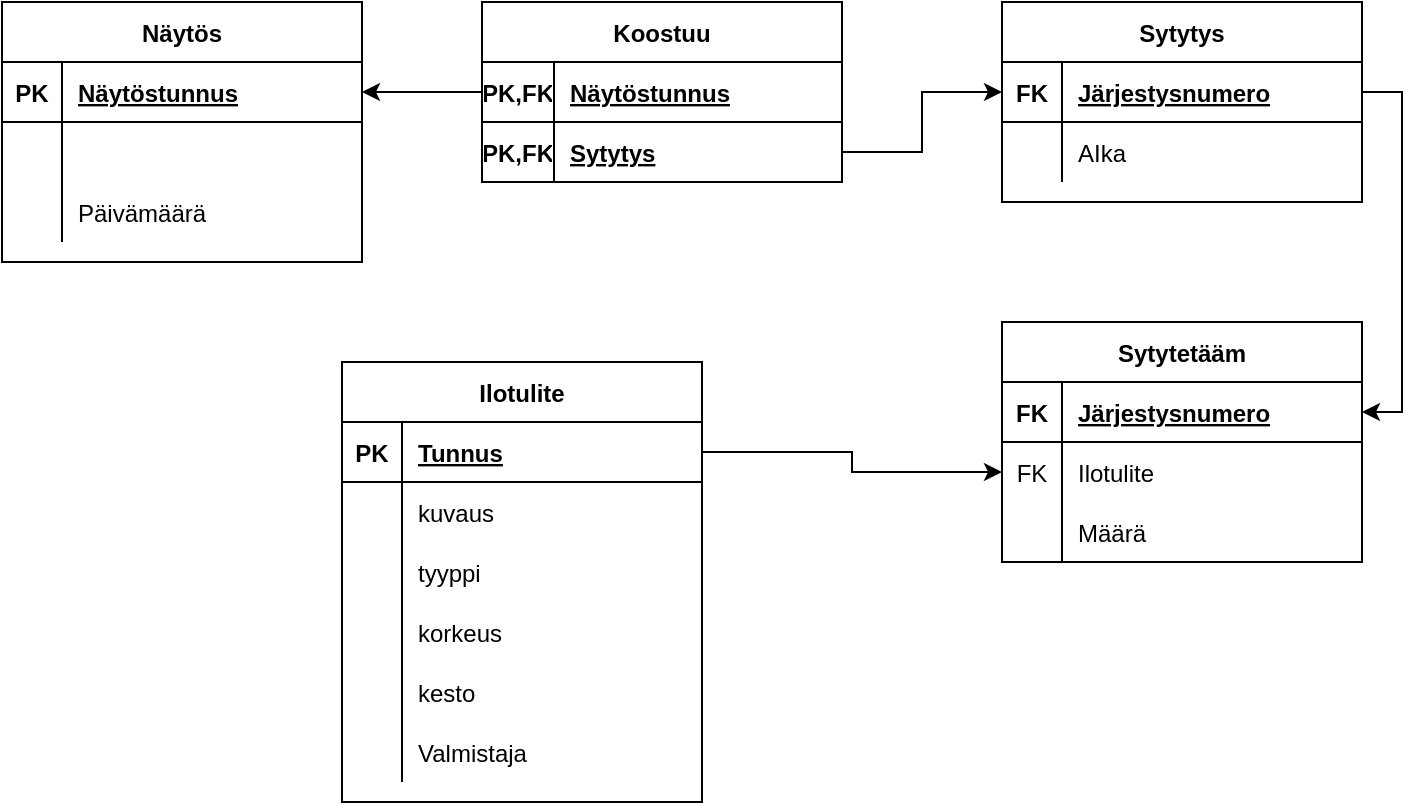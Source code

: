<mxfile version="14.5.1" type="device"><diagram id="DS91dZx2MTmTgR0l8VWL" name="Sivu-1"><mxGraphModel dx="1086" dy="522" grid="1" gridSize="10" guides="1" tooltips="1" connect="1" arrows="1" fold="1" page="1" pageScale="1" pageWidth="827" pageHeight="1169" math="0" shadow="0"><root><mxCell id="0"/><mxCell id="1" parent="0"/><mxCell id="lTkRO54HVn2xTg3CdF2c-1" value="Näytös" style="shape=table;startSize=30;container=1;collapsible=1;childLayout=tableLayout;fixedRows=1;rowLines=0;fontStyle=1;align=center;resizeLast=1;" vertex="1" parent="1"><mxGeometry y="40" width="180" height="130" as="geometry"/></mxCell><mxCell id="lTkRO54HVn2xTg3CdF2c-2" value="" style="shape=partialRectangle;collapsible=0;dropTarget=0;pointerEvents=0;fillColor=none;top=0;left=0;bottom=1;right=0;points=[[0,0.5],[1,0.5]];portConstraint=eastwest;" vertex="1" parent="lTkRO54HVn2xTg3CdF2c-1"><mxGeometry y="30" width="180" height="30" as="geometry"/></mxCell><mxCell id="lTkRO54HVn2xTg3CdF2c-3" value="PK" style="shape=partialRectangle;connectable=0;fillColor=none;top=0;left=0;bottom=0;right=0;fontStyle=1;overflow=hidden;" vertex="1" parent="lTkRO54HVn2xTg3CdF2c-2"><mxGeometry width="30" height="30" as="geometry"/></mxCell><mxCell id="lTkRO54HVn2xTg3CdF2c-4" value="Näytöstunnus" style="shape=partialRectangle;connectable=0;fillColor=none;top=0;left=0;bottom=0;right=0;align=left;spacingLeft=6;fontStyle=5;overflow=hidden;" vertex="1" parent="lTkRO54HVn2xTg3CdF2c-2"><mxGeometry x="30" width="150" height="30" as="geometry"/></mxCell><mxCell id="lTkRO54HVn2xTg3CdF2c-5" value="" style="shape=partialRectangle;collapsible=0;dropTarget=0;pointerEvents=0;fillColor=none;top=0;left=0;bottom=0;right=0;points=[[0,0.5],[1,0.5]];portConstraint=eastwest;" vertex="1" parent="lTkRO54HVn2xTg3CdF2c-1"><mxGeometry y="60" width="180" height="30" as="geometry"/></mxCell><mxCell id="lTkRO54HVn2xTg3CdF2c-6" value="" style="shape=partialRectangle;connectable=0;fillColor=none;top=0;left=0;bottom=0;right=0;editable=1;overflow=hidden;" vertex="1" parent="lTkRO54HVn2xTg3CdF2c-5"><mxGeometry width="30" height="30" as="geometry"/></mxCell><mxCell id="lTkRO54HVn2xTg3CdF2c-7" value="" style="shape=partialRectangle;connectable=0;fillColor=none;top=0;left=0;bottom=0;right=0;align=left;spacingLeft=6;overflow=hidden;" vertex="1" parent="lTkRO54HVn2xTg3CdF2c-5"><mxGeometry x="30" width="150" height="30" as="geometry"/></mxCell><mxCell id="lTkRO54HVn2xTg3CdF2c-8" value="" style="shape=partialRectangle;collapsible=0;dropTarget=0;pointerEvents=0;fillColor=none;top=0;left=0;bottom=0;right=0;points=[[0,0.5],[1,0.5]];portConstraint=eastwest;" vertex="1" parent="lTkRO54HVn2xTg3CdF2c-1"><mxGeometry y="90" width="180" height="30" as="geometry"/></mxCell><mxCell id="lTkRO54HVn2xTg3CdF2c-9" value="" style="shape=partialRectangle;connectable=0;fillColor=none;top=0;left=0;bottom=0;right=0;editable=1;overflow=hidden;" vertex="1" parent="lTkRO54HVn2xTg3CdF2c-8"><mxGeometry width="30" height="30" as="geometry"/></mxCell><mxCell id="lTkRO54HVn2xTg3CdF2c-10" value="Päivämäärä" style="shape=partialRectangle;connectable=0;fillColor=none;top=0;left=0;bottom=0;right=0;align=left;spacingLeft=6;overflow=hidden;" vertex="1" parent="lTkRO54HVn2xTg3CdF2c-8"><mxGeometry x="30" width="150" height="30" as="geometry"/></mxCell><mxCell id="lTkRO54HVn2xTg3CdF2c-30" value="Koostuu" style="shape=table;startSize=30;container=1;collapsible=1;childLayout=tableLayout;fixedRows=1;rowLines=0;fontStyle=1;align=center;resizeLast=1;" vertex="1" parent="1"><mxGeometry x="240" y="40" width="180" height="90" as="geometry"/></mxCell><mxCell id="lTkRO54HVn2xTg3CdF2c-31" value="" style="shape=partialRectangle;collapsible=0;dropTarget=0;pointerEvents=0;fillColor=none;top=0;left=0;bottom=1;right=0;points=[[0,0.5],[1,0.5]];portConstraint=eastwest;" vertex="1" parent="lTkRO54HVn2xTg3CdF2c-30"><mxGeometry y="30" width="180" height="30" as="geometry"/></mxCell><mxCell id="lTkRO54HVn2xTg3CdF2c-32" value="PK,FK" style="shape=partialRectangle;connectable=0;fillColor=none;top=0;left=0;bottom=0;right=0;fontStyle=1;overflow=hidden;" vertex="1" parent="lTkRO54HVn2xTg3CdF2c-31"><mxGeometry width="36" height="30" as="geometry"/></mxCell><mxCell id="lTkRO54HVn2xTg3CdF2c-33" value="Näytöstunnus" style="shape=partialRectangle;connectable=0;fillColor=none;top=0;left=0;bottom=0;right=0;align=left;spacingLeft=6;fontStyle=5;overflow=hidden;" vertex="1" parent="lTkRO54HVn2xTg3CdF2c-31"><mxGeometry x="36" width="144" height="30" as="geometry"/></mxCell><mxCell id="lTkRO54HVn2xTg3CdF2c-43" value="" style="shape=partialRectangle;collapsible=0;dropTarget=0;pointerEvents=0;fillColor=none;top=0;left=0;bottom=1;right=0;points=[[0,0.5],[1,0.5]];portConstraint=eastwest;" vertex="1" parent="lTkRO54HVn2xTg3CdF2c-30"><mxGeometry y="60" width="180" height="30" as="geometry"/></mxCell><mxCell id="lTkRO54HVn2xTg3CdF2c-44" value="PK,FK" style="shape=partialRectangle;connectable=0;fillColor=none;top=0;left=0;bottom=0;right=0;fontStyle=1;overflow=hidden;" vertex="1" parent="lTkRO54HVn2xTg3CdF2c-43"><mxGeometry width="36" height="30" as="geometry"/></mxCell><mxCell id="lTkRO54HVn2xTg3CdF2c-45" value="Sytytys" style="shape=partialRectangle;connectable=0;fillColor=none;top=0;left=0;bottom=0;right=0;align=left;spacingLeft=6;fontStyle=5;overflow=hidden;" vertex="1" parent="lTkRO54HVn2xTg3CdF2c-43"><mxGeometry x="36" width="144" height="30" as="geometry"/></mxCell><mxCell id="lTkRO54HVn2xTg3CdF2c-46" value="Sytytys" style="shape=table;startSize=30;container=1;collapsible=1;childLayout=tableLayout;fixedRows=1;rowLines=0;fontStyle=1;align=center;resizeLast=1;" vertex="1" parent="1"><mxGeometry x="500" y="40" width="180" height="100" as="geometry"/></mxCell><mxCell id="lTkRO54HVn2xTg3CdF2c-47" value="" style="shape=partialRectangle;collapsible=0;dropTarget=0;pointerEvents=0;fillColor=none;top=0;left=0;bottom=1;right=0;points=[[0,0.5],[1,0.5]];portConstraint=eastwest;" vertex="1" parent="lTkRO54HVn2xTg3CdF2c-46"><mxGeometry y="30" width="180" height="30" as="geometry"/></mxCell><mxCell id="lTkRO54HVn2xTg3CdF2c-48" value="FK" style="shape=partialRectangle;connectable=0;fillColor=none;top=0;left=0;bottom=0;right=0;fontStyle=1;overflow=hidden;" vertex="1" parent="lTkRO54HVn2xTg3CdF2c-47"><mxGeometry width="30" height="30" as="geometry"/></mxCell><mxCell id="lTkRO54HVn2xTg3CdF2c-49" value="Järjestysnumero" style="shape=partialRectangle;connectable=0;fillColor=none;top=0;left=0;bottom=0;right=0;align=left;spacingLeft=6;fontStyle=5;overflow=hidden;" vertex="1" parent="lTkRO54HVn2xTg3CdF2c-47"><mxGeometry x="30" width="150" height="30" as="geometry"/></mxCell><mxCell id="lTkRO54HVn2xTg3CdF2c-50" value="" style="shape=partialRectangle;collapsible=0;dropTarget=0;pointerEvents=0;fillColor=none;top=0;left=0;bottom=0;right=0;points=[[0,0.5],[1,0.5]];portConstraint=eastwest;" vertex="1" parent="lTkRO54HVn2xTg3CdF2c-46"><mxGeometry y="60" width="180" height="30" as="geometry"/></mxCell><mxCell id="lTkRO54HVn2xTg3CdF2c-51" value="" style="shape=partialRectangle;connectable=0;fillColor=none;top=0;left=0;bottom=0;right=0;editable=1;overflow=hidden;" vertex="1" parent="lTkRO54HVn2xTg3CdF2c-50"><mxGeometry width="30" height="30" as="geometry"/></mxCell><mxCell id="lTkRO54HVn2xTg3CdF2c-52" value="AIka" style="shape=partialRectangle;connectable=0;fillColor=none;top=0;left=0;bottom=0;right=0;align=left;spacingLeft=6;overflow=hidden;" vertex="1" parent="lTkRO54HVn2xTg3CdF2c-50"><mxGeometry x="30" width="150" height="30" as="geometry"/></mxCell><mxCell id="lTkRO54HVn2xTg3CdF2c-59" style="edgeStyle=orthogonalEdgeStyle;rounded=0;orthogonalLoop=1;jettySize=auto;html=1;exitX=0;exitY=0.5;exitDx=0;exitDy=0;entryX=1;entryY=0.5;entryDx=0;entryDy=0;" edge="1" parent="1" source="lTkRO54HVn2xTg3CdF2c-31" target="lTkRO54HVn2xTg3CdF2c-2"><mxGeometry relative="1" as="geometry"/></mxCell><mxCell id="lTkRO54HVn2xTg3CdF2c-60" style="edgeStyle=orthogonalEdgeStyle;rounded=0;orthogonalLoop=1;jettySize=auto;html=1;exitX=1;exitY=0.5;exitDx=0;exitDy=0;entryX=0;entryY=0.5;entryDx=0;entryDy=0;" edge="1" parent="1" source="lTkRO54HVn2xTg3CdF2c-43" target="lTkRO54HVn2xTg3CdF2c-47"><mxGeometry relative="1" as="geometry"/></mxCell><mxCell id="lTkRO54HVn2xTg3CdF2c-61" value="Sytytetääm" style="shape=table;startSize=30;container=1;collapsible=1;childLayout=tableLayout;fixedRows=1;rowLines=0;fontStyle=1;align=center;resizeLast=1;" vertex="1" parent="1"><mxGeometry x="500" y="200" width="180" height="120" as="geometry"/></mxCell><mxCell id="lTkRO54HVn2xTg3CdF2c-62" value="" style="shape=partialRectangle;collapsible=0;dropTarget=0;pointerEvents=0;fillColor=none;top=0;left=0;bottom=1;right=0;points=[[0,0.5],[1,0.5]];portConstraint=eastwest;" vertex="1" parent="lTkRO54HVn2xTg3CdF2c-61"><mxGeometry y="30" width="180" height="30" as="geometry"/></mxCell><mxCell id="lTkRO54HVn2xTg3CdF2c-63" value="FK" style="shape=partialRectangle;connectable=0;fillColor=none;top=0;left=0;bottom=0;right=0;fontStyle=1;overflow=hidden;" vertex="1" parent="lTkRO54HVn2xTg3CdF2c-62"><mxGeometry width="30" height="30" as="geometry"/></mxCell><mxCell id="lTkRO54HVn2xTg3CdF2c-64" value="Järjestysnumero" style="shape=partialRectangle;connectable=0;fillColor=none;top=0;left=0;bottom=0;right=0;align=left;spacingLeft=6;fontStyle=5;overflow=hidden;" vertex="1" parent="lTkRO54HVn2xTg3CdF2c-62"><mxGeometry x="30" width="150" height="30" as="geometry"/></mxCell><mxCell id="lTkRO54HVn2xTg3CdF2c-65" value="" style="shape=partialRectangle;collapsible=0;dropTarget=0;pointerEvents=0;fillColor=none;top=0;left=0;bottom=0;right=0;points=[[0,0.5],[1,0.5]];portConstraint=eastwest;" vertex="1" parent="lTkRO54HVn2xTg3CdF2c-61"><mxGeometry y="60" width="180" height="30" as="geometry"/></mxCell><mxCell id="lTkRO54HVn2xTg3CdF2c-66" value="FK" style="shape=partialRectangle;connectable=0;fillColor=none;top=0;left=0;bottom=0;right=0;editable=1;overflow=hidden;" vertex="1" parent="lTkRO54HVn2xTg3CdF2c-65"><mxGeometry width="30" height="30" as="geometry"/></mxCell><mxCell id="lTkRO54HVn2xTg3CdF2c-67" value="Ilotulite" style="shape=partialRectangle;connectable=0;fillColor=none;top=0;left=0;bottom=0;right=0;align=left;spacingLeft=6;overflow=hidden;" vertex="1" parent="lTkRO54HVn2xTg3CdF2c-65"><mxGeometry x="30" width="150" height="30" as="geometry"/></mxCell><mxCell id="lTkRO54HVn2xTg3CdF2c-68" value="" style="shape=partialRectangle;collapsible=0;dropTarget=0;pointerEvents=0;fillColor=none;top=0;left=0;bottom=0;right=0;points=[[0,0.5],[1,0.5]];portConstraint=eastwest;" vertex="1" parent="lTkRO54HVn2xTg3CdF2c-61"><mxGeometry y="90" width="180" height="30" as="geometry"/></mxCell><mxCell id="lTkRO54HVn2xTg3CdF2c-69" value="" style="shape=partialRectangle;connectable=0;fillColor=none;top=0;left=0;bottom=0;right=0;editable=1;overflow=hidden;" vertex="1" parent="lTkRO54HVn2xTg3CdF2c-68"><mxGeometry width="30" height="30" as="geometry"/></mxCell><mxCell id="lTkRO54HVn2xTg3CdF2c-70" value="Määrä" style="shape=partialRectangle;connectable=0;fillColor=none;top=0;left=0;bottom=0;right=0;align=left;spacingLeft=6;overflow=hidden;" vertex="1" parent="lTkRO54HVn2xTg3CdF2c-68"><mxGeometry x="30" width="150" height="30" as="geometry"/></mxCell><mxCell id="lTkRO54HVn2xTg3CdF2c-74" style="edgeStyle=orthogonalEdgeStyle;rounded=0;orthogonalLoop=1;jettySize=auto;html=1;exitX=1;exitY=0.5;exitDx=0;exitDy=0;entryX=1;entryY=0.5;entryDx=0;entryDy=0;" edge="1" parent="1" source="lTkRO54HVn2xTg3CdF2c-47" target="lTkRO54HVn2xTg3CdF2c-62"><mxGeometry relative="1" as="geometry"/></mxCell><mxCell id="lTkRO54HVn2xTg3CdF2c-75" value="Ilotulite" style="shape=table;startSize=30;container=1;collapsible=1;childLayout=tableLayout;fixedRows=1;rowLines=0;fontStyle=1;align=center;resizeLast=1;" vertex="1" parent="1"><mxGeometry x="170" y="220" width="180" height="220" as="geometry"/></mxCell><mxCell id="lTkRO54HVn2xTg3CdF2c-76" value="" style="shape=partialRectangle;collapsible=0;dropTarget=0;pointerEvents=0;fillColor=none;top=0;left=0;bottom=1;right=0;points=[[0,0.5],[1,0.5]];portConstraint=eastwest;" vertex="1" parent="lTkRO54HVn2xTg3CdF2c-75"><mxGeometry y="30" width="180" height="30" as="geometry"/></mxCell><mxCell id="lTkRO54HVn2xTg3CdF2c-77" value="PK" style="shape=partialRectangle;connectable=0;fillColor=none;top=0;left=0;bottom=0;right=0;fontStyle=1;overflow=hidden;" vertex="1" parent="lTkRO54HVn2xTg3CdF2c-76"><mxGeometry width="30" height="30" as="geometry"/></mxCell><mxCell id="lTkRO54HVn2xTg3CdF2c-78" value="Tunnus" style="shape=partialRectangle;connectable=0;fillColor=none;top=0;left=0;bottom=0;right=0;align=left;spacingLeft=6;fontStyle=5;overflow=hidden;" vertex="1" parent="lTkRO54HVn2xTg3CdF2c-76"><mxGeometry x="30" width="150" height="30" as="geometry"/></mxCell><mxCell id="lTkRO54HVn2xTg3CdF2c-79" value="" style="shape=partialRectangle;collapsible=0;dropTarget=0;pointerEvents=0;fillColor=none;top=0;left=0;bottom=0;right=0;points=[[0,0.5],[1,0.5]];portConstraint=eastwest;" vertex="1" parent="lTkRO54HVn2xTg3CdF2c-75"><mxGeometry y="60" width="180" height="30" as="geometry"/></mxCell><mxCell id="lTkRO54HVn2xTg3CdF2c-80" value="" style="shape=partialRectangle;connectable=0;fillColor=none;top=0;left=0;bottom=0;right=0;editable=1;overflow=hidden;" vertex="1" parent="lTkRO54HVn2xTg3CdF2c-79"><mxGeometry width="30" height="30" as="geometry"/></mxCell><mxCell id="lTkRO54HVn2xTg3CdF2c-81" value="kuvaus" style="shape=partialRectangle;connectable=0;fillColor=none;top=0;left=0;bottom=0;right=0;align=left;spacingLeft=6;overflow=hidden;" vertex="1" parent="lTkRO54HVn2xTg3CdF2c-79"><mxGeometry x="30" width="150" height="30" as="geometry"/></mxCell><mxCell id="lTkRO54HVn2xTg3CdF2c-82" value="" style="shape=partialRectangle;collapsible=0;dropTarget=0;pointerEvents=0;fillColor=none;top=0;left=0;bottom=0;right=0;points=[[0,0.5],[1,0.5]];portConstraint=eastwest;" vertex="1" parent="lTkRO54HVn2xTg3CdF2c-75"><mxGeometry y="90" width="180" height="30" as="geometry"/></mxCell><mxCell id="lTkRO54HVn2xTg3CdF2c-83" value="" style="shape=partialRectangle;connectable=0;fillColor=none;top=0;left=0;bottom=0;right=0;editable=1;overflow=hidden;" vertex="1" parent="lTkRO54HVn2xTg3CdF2c-82"><mxGeometry width="30" height="30" as="geometry"/></mxCell><mxCell id="lTkRO54HVn2xTg3CdF2c-84" value="tyyppi" style="shape=partialRectangle;connectable=0;fillColor=none;top=0;left=0;bottom=0;right=0;align=left;spacingLeft=6;overflow=hidden;" vertex="1" parent="lTkRO54HVn2xTg3CdF2c-82"><mxGeometry x="30" width="150" height="30" as="geometry"/></mxCell><mxCell id="lTkRO54HVn2xTg3CdF2c-85" value="" style="shape=partialRectangle;collapsible=0;dropTarget=0;pointerEvents=0;fillColor=none;top=0;left=0;bottom=0;right=0;points=[[0,0.5],[1,0.5]];portConstraint=eastwest;" vertex="1" parent="lTkRO54HVn2xTg3CdF2c-75"><mxGeometry y="120" width="180" height="30" as="geometry"/></mxCell><mxCell id="lTkRO54HVn2xTg3CdF2c-86" value="" style="shape=partialRectangle;connectable=0;fillColor=none;top=0;left=0;bottom=0;right=0;editable=1;overflow=hidden;" vertex="1" parent="lTkRO54HVn2xTg3CdF2c-85"><mxGeometry width="30" height="30" as="geometry"/></mxCell><mxCell id="lTkRO54HVn2xTg3CdF2c-87" value="korkeus" style="shape=partialRectangle;connectable=0;fillColor=none;top=0;left=0;bottom=0;right=0;align=left;spacingLeft=6;overflow=hidden;" vertex="1" parent="lTkRO54HVn2xTg3CdF2c-85"><mxGeometry x="30" width="150" height="30" as="geometry"/></mxCell><mxCell id="lTkRO54HVn2xTg3CdF2c-88" value="" style="shape=partialRectangle;collapsible=0;dropTarget=0;pointerEvents=0;fillColor=none;top=0;left=0;bottom=0;right=0;points=[[0,0.5],[1,0.5]];portConstraint=eastwest;" vertex="1" parent="lTkRO54HVn2xTg3CdF2c-75"><mxGeometry y="150" width="180" height="30" as="geometry"/></mxCell><mxCell id="lTkRO54HVn2xTg3CdF2c-89" value="" style="shape=partialRectangle;connectable=0;fillColor=none;top=0;left=0;bottom=0;right=0;editable=1;overflow=hidden;" vertex="1" parent="lTkRO54HVn2xTg3CdF2c-88"><mxGeometry width="30" height="30" as="geometry"/></mxCell><mxCell id="lTkRO54HVn2xTg3CdF2c-90" value="kesto" style="shape=partialRectangle;connectable=0;fillColor=none;top=0;left=0;bottom=0;right=0;align=left;spacingLeft=6;overflow=hidden;" vertex="1" parent="lTkRO54HVn2xTg3CdF2c-88"><mxGeometry x="30" width="150" height="30" as="geometry"/></mxCell><mxCell id="lTkRO54HVn2xTg3CdF2c-91" value="" style="shape=partialRectangle;collapsible=0;dropTarget=0;pointerEvents=0;fillColor=none;top=0;left=0;bottom=0;right=0;points=[[0,0.5],[1,0.5]];portConstraint=eastwest;" vertex="1" parent="lTkRO54HVn2xTg3CdF2c-75"><mxGeometry y="180" width="180" height="30" as="geometry"/></mxCell><mxCell id="lTkRO54HVn2xTg3CdF2c-92" value="" style="shape=partialRectangle;connectable=0;fillColor=none;top=0;left=0;bottom=0;right=0;editable=1;overflow=hidden;" vertex="1" parent="lTkRO54HVn2xTg3CdF2c-91"><mxGeometry width="30" height="30" as="geometry"/></mxCell><mxCell id="lTkRO54HVn2xTg3CdF2c-93" value="Valmistaja" style="shape=partialRectangle;connectable=0;fillColor=none;top=0;left=0;bottom=0;right=0;align=left;spacingLeft=6;overflow=hidden;" vertex="1" parent="lTkRO54HVn2xTg3CdF2c-91"><mxGeometry x="30" width="150" height="30" as="geometry"/></mxCell><mxCell id="lTkRO54HVn2xTg3CdF2c-94" style="edgeStyle=orthogonalEdgeStyle;rounded=0;orthogonalLoop=1;jettySize=auto;html=1;exitX=1;exitY=0.5;exitDx=0;exitDy=0;entryX=0;entryY=0.5;entryDx=0;entryDy=0;" edge="1" parent="1" source="lTkRO54HVn2xTg3CdF2c-76" target="lTkRO54HVn2xTg3CdF2c-65"><mxGeometry relative="1" as="geometry"/></mxCell></root></mxGraphModel></diagram></mxfile>